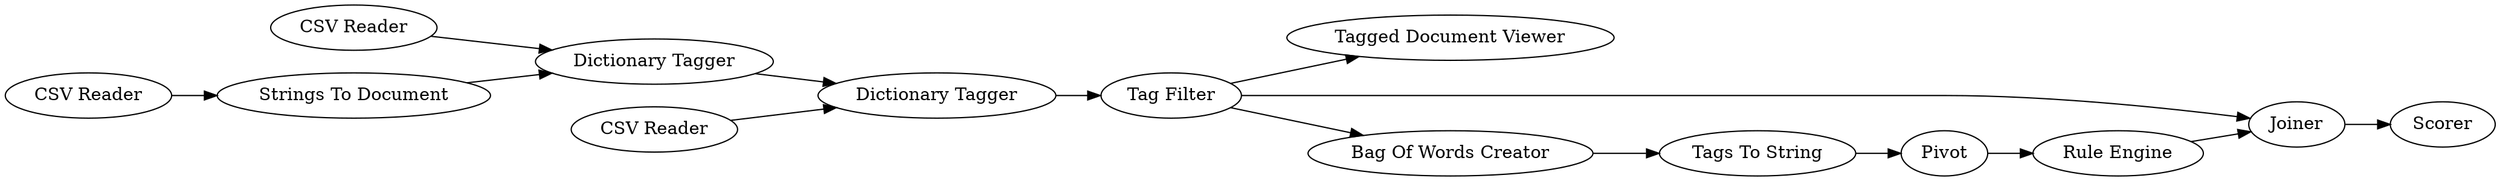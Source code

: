 digraph {
	9 -> 7
	12 -> 13
	9 -> 8
	4 -> 5
	1 -> 2
	8 -> 10
	13 -> 14
	9 -> 13
	5 -> 6
	11 -> 12
	2 -> 5
	6 -> 9
	10 -> 11
	3 -> 6
	5 [label="Dictionary Tagger"]
	14 [label=Scorer]
	13 [label=Joiner]
	1 [label="CSV Reader"]
	7 [label="Tagged Document Viewer"]
	9 [label="Tag Filter"]
	11 [label=Pivot]
	4 [label="CSV Reader"]
	6 [label="Dictionary Tagger"]
	8 [label="Bag Of Words Creator"]
	12 [label="Rule Engine"]
	3 [label="CSV Reader"]
	2 [label="Strings To Document"]
	10 [label="Tags To String"]
	rankdir=LR
}
